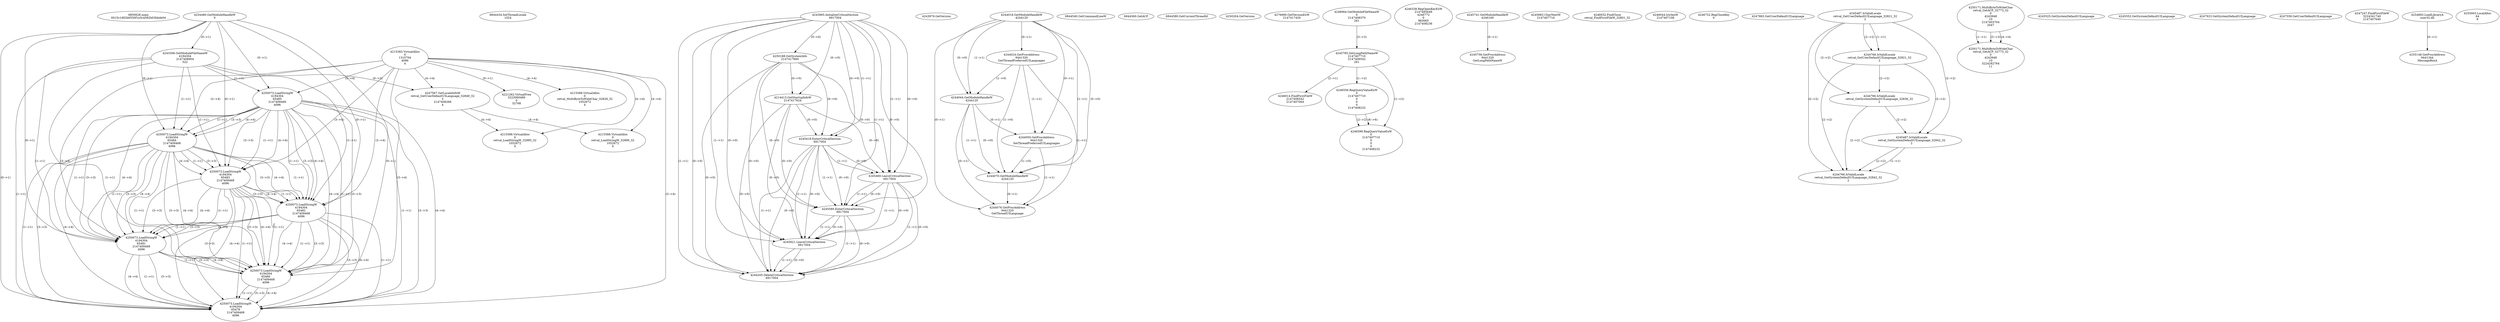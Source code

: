 // Global SCDG with merge call
digraph {
	0 [label="6850628.main
0015c1d92b6550f1e3c4582b03bbde04"]
	1 [label="4254480.GetModuleHandleW
0"]
	2 [label="6844434.SetThreadLocale
1024"]
	3 [label="4243965.InitializeCriticalSection
6917004"]
	4 [label="4243979.GetVersion
"]
	5 [label="4244018.GetModuleHandleW
4244120"]
	6 [label="4244024.GetProcAddress
9441320
GetThreadPreferredUILanguages"]
	5 -> 6 [label="(0-->1)"]
	7 [label="4244044.GetModuleHandleW
4244120"]
	5 -> 7 [label="(1-->1)"]
	5 -> 7 [label="(0-->0)"]
	6 -> 7 [label="(1-->0)"]
	8 [label="4244050.GetProcAddress
9441320
SetThreadPreferredUILanguages"]
	5 -> 8 [label="(0-->1)"]
	6 -> 8 [label="(1-->1)"]
	7 -> 8 [label="(0-->1)"]
	9 [label="4244070.GetModuleHandleW
4244120"]
	5 -> 9 [label="(1-->1)"]
	7 -> 9 [label="(1-->1)"]
	5 -> 9 [label="(0-->0)"]
	6 -> 9 [label="(1-->0)"]
	7 -> 9 [label="(0-->0)"]
	8 -> 9 [label="(1-->0)"]
	10 [label="4244076.GetProcAddress
9441320
GetThreadUILanguage"]
	5 -> 10 [label="(0-->1)"]
	6 -> 10 [label="(1-->1)"]
	7 -> 10 [label="(0-->1)"]
	8 -> 10 [label="(1-->1)"]
	9 -> 10 [label="(0-->1)"]
	11 [label="4250188.GetSystemInfo
2147417660"]
	3 -> 11 [label="(0-->0)"]
	12 [label="6844540.GetCommandLineW
"]
	13 [label="4214413.GetStartupInfoW
2147417624"]
	3 -> 13 [label="(0-->0)"]
	11 -> 13 [label="(0-->0)"]
	14 [label="6844560.GetACP
"]
	15 [label="6844580.GetCurrentThreadId
"]
	16 [label="4250204.GetVersion
"]
	17 [label="4276690.GetVersionExW
2147417420"]
	18 [label="4243306.GetModuleFileNameW
4194304
2147408904
522"]
	1 -> 18 [label="(0-->1)"]
	19 [label="4248064.GetModuleFileNameW
0
2147408370
261"]
	20 [label="4215383.VirtualAlloc
0
1310704
4096
4"]
	21 [label="4246338.RegOpenKeyExW
2147483649
4246772
0
983065
2147408236"]
	22 [label="4245741.GetModuleHandleW
4246160"]
	23 [label="4245758.GetProcAddress
9441320
GetLongPathNameW"]
	22 -> 23 [label="(0-->1)"]
	24 [label="4245785.GetLongPathNameW
2147407710
2147406542
261"]
	19 -> 24 [label="(3-->3)"]
	25 [label="4245683.CharNextW
2147407716"]
	26 [label="4246014.FindFirstFileW
2147406542
2147407064"]
	24 -> 26 [label="(2-->1)"]
	27 [label="4246032.FindClose
retval_FindFirstFileW_32801_32"]
	28 [label="4246044.lstrlenW
2147407108"]
	29 [label="4246556.RegQueryValueExW
0
2147407710
0
0
0
2147408232"]
	24 -> 29 [label="(1-->2)"]
	30 [label="4246599.RegQueryValueExW
0
2147407710
0
0
0
2147408232"]
	24 -> 30 [label="(1-->2)"]
	29 -> 30 [label="(2-->2)"]
	29 -> 30 [label="(6-->6)"]
	31 [label="4246722.RegCloseKey
0"]
	32 [label="4247883.GetUserDefaultUILanguage
"]
	33 [label="4245418.EnterCriticalSection
6917004"]
	3 -> 33 [label="(1-->1)"]
	3 -> 33 [label="(0-->0)"]
	11 -> 33 [label="(0-->0)"]
	13 -> 33 [label="(0-->0)"]
	34 [label="4245469.LeaveCriticalSection
6917004"]
	3 -> 34 [label="(1-->1)"]
	33 -> 34 [label="(1-->1)"]
	3 -> 34 [label="(0-->0)"]
	11 -> 34 [label="(0-->0)"]
	13 -> 34 [label="(0-->0)"]
	33 -> 34 [label="(0-->0)"]
	35 [label="4245487.IsValidLocale
retval_GetUserDefaultUILanguage_32821_32
2"]
	36 [label="4250171.MultiByteToWideChar
retval_GetACP_32773_32
0
4243948
10
2147403704
2047"]
	37 [label="4250171.MultiByteToWideChar
retval_GetACP_32773_32
0
4243948
10
3224282764
11"]
	36 -> 37 [label="(1-->1)"]
	36 -> 37 [label="(3-->3)"]
	36 -> 37 [label="(4-->4)"]
	38 [label="4244766.IsValidLocale
retval_GetUserDefaultUILanguage_32821_32
2"]
	35 -> 38 [label="(1-->1)"]
	35 -> 38 [label="(2-->2)"]
	39 [label="4245525.GetSystemDefaultUILanguage
"]
	40 [label="4245552.GetSystemDefaultUILanguage
"]
	41 [label="4244766.IsValidLocale
retval_GetSystemDefaultUILanguage_32836_32
2"]
	35 -> 41 [label="(2-->2)"]
	38 -> 41 [label="(2-->2)"]
	42 [label="4245580.EnterCriticalSection
6917004"]
	3 -> 42 [label="(1-->1)"]
	33 -> 42 [label="(1-->1)"]
	34 -> 42 [label="(1-->1)"]
	3 -> 42 [label="(0-->0)"]
	11 -> 42 [label="(0-->0)"]
	13 -> 42 [label="(0-->0)"]
	33 -> 42 [label="(0-->0)"]
	34 -> 42 [label="(0-->0)"]
	43 [label="4245621.LeaveCriticalSection
6917004"]
	3 -> 43 [label="(1-->1)"]
	33 -> 43 [label="(1-->1)"]
	34 -> 43 [label="(1-->1)"]
	42 -> 43 [label="(1-->1)"]
	3 -> 43 [label="(0-->0)"]
	11 -> 43 [label="(0-->0)"]
	13 -> 43 [label="(0-->0)"]
	33 -> 43 [label="(0-->0)"]
	34 -> 43 [label="(0-->0)"]
	42 -> 43 [label="(0-->0)"]
	44 [label="4247923.GetSystemDefaultUILanguage
"]
	45 [label="4245487.IsValidLocale
retval_GetSystemDefaultUILanguage_32842_32
2"]
	35 -> 45 [label="(2-->2)"]
	38 -> 45 [label="(2-->2)"]
	41 -> 45 [label="(2-->2)"]
	46 [label="4247558.GetUserDefaultUILanguage
"]
	47 [label="4247567.GetLocaleInfoW
retval_GetUserDefaultUILanguage_32849_32
3
2147408268
4"]
	18 -> 47 [label="(0-->2)"]
	20 -> 47 [label="(4-->4)"]
	48 [label="4247247.FindFirstFileW
3224341740
2147407640"]
	49 [label="4250073.LoadStringW
4194304
65485
2147409468
4096"]
	1 -> 49 [label="(0-->1)"]
	18 -> 49 [label="(1-->1)"]
	20 -> 49 [label="(3-->4)"]
	50 [label="4250073.LoadStringW
4194304
65484
2147409468
4096"]
	1 -> 50 [label="(0-->1)"]
	18 -> 50 [label="(1-->1)"]
	49 -> 50 [label="(1-->1)"]
	49 -> 50 [label="(3-->3)"]
	20 -> 50 [label="(3-->4)"]
	49 -> 50 [label="(4-->4)"]
	51 [label="4250073.LoadStringW
4194304
65483
2147409468
4096"]
	1 -> 51 [label="(0-->1)"]
	18 -> 51 [label="(1-->1)"]
	49 -> 51 [label="(1-->1)"]
	50 -> 51 [label="(1-->1)"]
	49 -> 51 [label="(3-->3)"]
	50 -> 51 [label="(3-->3)"]
	20 -> 51 [label="(3-->4)"]
	49 -> 51 [label="(4-->4)"]
	50 -> 51 [label="(4-->4)"]
	52 [label="4250073.LoadStringW
4194304
65482
2147409468
4096"]
	1 -> 52 [label="(0-->1)"]
	18 -> 52 [label="(1-->1)"]
	49 -> 52 [label="(1-->1)"]
	50 -> 52 [label="(1-->1)"]
	51 -> 52 [label="(1-->1)"]
	49 -> 52 [label="(3-->3)"]
	50 -> 52 [label="(3-->3)"]
	51 -> 52 [label="(3-->3)"]
	20 -> 52 [label="(3-->4)"]
	49 -> 52 [label="(4-->4)"]
	50 -> 52 [label="(4-->4)"]
	51 -> 52 [label="(4-->4)"]
	53 [label="4250073.LoadStringW
4194304
65481
2147409468
4096"]
	1 -> 53 [label="(0-->1)"]
	18 -> 53 [label="(1-->1)"]
	49 -> 53 [label="(1-->1)"]
	50 -> 53 [label="(1-->1)"]
	51 -> 53 [label="(1-->1)"]
	52 -> 53 [label="(1-->1)"]
	49 -> 53 [label="(3-->3)"]
	50 -> 53 [label="(3-->3)"]
	51 -> 53 [label="(3-->3)"]
	52 -> 53 [label="(3-->3)"]
	20 -> 53 [label="(3-->4)"]
	49 -> 53 [label="(4-->4)"]
	50 -> 53 [label="(4-->4)"]
	51 -> 53 [label="(4-->4)"]
	52 -> 53 [label="(4-->4)"]
	54 [label="4250073.LoadStringW
4194304
65480
2147409468
4096"]
	1 -> 54 [label="(0-->1)"]
	18 -> 54 [label="(1-->1)"]
	49 -> 54 [label="(1-->1)"]
	50 -> 54 [label="(1-->1)"]
	51 -> 54 [label="(1-->1)"]
	52 -> 54 [label="(1-->1)"]
	53 -> 54 [label="(1-->1)"]
	49 -> 54 [label="(3-->3)"]
	50 -> 54 [label="(3-->3)"]
	51 -> 54 [label="(3-->3)"]
	52 -> 54 [label="(3-->3)"]
	53 -> 54 [label="(3-->3)"]
	20 -> 54 [label="(3-->4)"]
	49 -> 54 [label="(4-->4)"]
	50 -> 54 [label="(4-->4)"]
	51 -> 54 [label="(4-->4)"]
	52 -> 54 [label="(4-->4)"]
	53 -> 54 [label="(4-->4)"]
	55 [label="4254893.LoadLibraryA
user32.dll"]
	56 [label="4255003.LocalAlloc
64
8"]
	57 [label="4255148.GetProcAddress
9441344
MessageBoxA"]
	55 -> 57 [label="(0-->1)"]
	58 [label="4244205.DeleteCriticalSection
6917004"]
	3 -> 58 [label="(1-->1)"]
	33 -> 58 [label="(1-->1)"]
	34 -> 58 [label="(1-->1)"]
	42 -> 58 [label="(1-->1)"]
	43 -> 58 [label="(1-->1)"]
	3 -> 58 [label="(0-->0)"]
	11 -> 58 [label="(0-->0)"]
	13 -> 58 [label="(0-->0)"]
	33 -> 58 [label="(0-->0)"]
	34 -> 58 [label="(0-->0)"]
	42 -> 58 [label="(0-->0)"]
	43 -> 58 [label="(0-->0)"]
	59 [label="4221262.VirtualFree
3223060480
0
32768"]
	20 -> 59 [label="(0-->1)"]
	60 [label="4250073.LoadStringW
4194304
65478
2147409468
4096"]
	1 -> 60 [label="(0-->1)"]
	18 -> 60 [label="(1-->1)"]
	49 -> 60 [label="(1-->1)"]
	50 -> 60 [label="(1-->1)"]
	51 -> 60 [label="(1-->1)"]
	52 -> 60 [label="(1-->1)"]
	53 -> 60 [label="(1-->1)"]
	54 -> 60 [label="(1-->1)"]
	49 -> 60 [label="(3-->3)"]
	50 -> 60 [label="(3-->3)"]
	51 -> 60 [label="(3-->3)"]
	52 -> 60 [label="(3-->3)"]
	53 -> 60 [label="(3-->3)"]
	54 -> 60 [label="(3-->3)"]
	20 -> 60 [label="(3-->4)"]
	49 -> 60 [label="(4-->4)"]
	50 -> 60 [label="(4-->4)"]
	51 -> 60 [label="(4-->4)"]
	52 -> 60 [label="(4-->4)"]
	53 -> 60 [label="(4-->4)"]
	54 -> 60 [label="(4-->4)"]
	61 [label="4215588.VirtualAlloc
0
retval_LoadStringW_32885_32
1052672
4"]
	20 -> 61 [label="(4-->4)"]
	47 -> 61 [label="(4-->4)"]
	62 [label="4244766.IsValidLocale
retval_GetSystemDefaultUILanguage_32842_32
2"]
	45 -> 62 [label="(1-->1)"]
	35 -> 62 [label="(2-->2)"]
	38 -> 62 [label="(2-->2)"]
	41 -> 62 [label="(2-->2)"]
	45 -> 62 [label="(2-->2)"]
	63 [label="4215588.VirtualAlloc
0
retval_MultiByteToWideChar_32829_32
1052672
4"]
	20 -> 63 [label="(4-->4)"]
	64 [label="4215588.VirtualAlloc
0
retval_LoadStringW_32890_32
1052672
4"]
	20 -> 64 [label="(4-->4)"]
	47 -> 64 [label="(4-->4)"]
}

